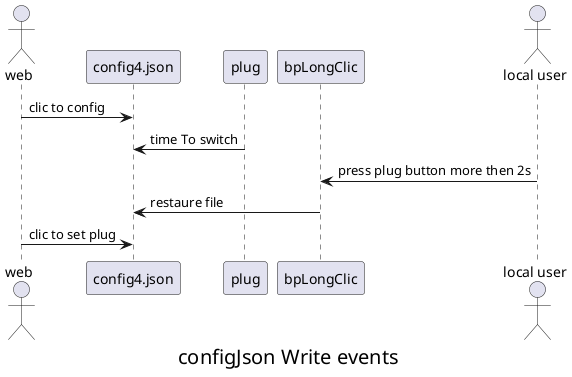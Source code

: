 @startuml

<style>
caption {
FontSize 20
}
</style>

caption configJson Write events
actor web
participant config4.json
participant plug
participant bpLongClic
actor "local user"

web -> config4.json: clic to config
plug -> config4.json: time To switch
"local user" -> bpLongClic: press plug button more then 2s
bpLongClic -> config4.json: restaure file
web -> config4.json: clic to set plug
@enduml